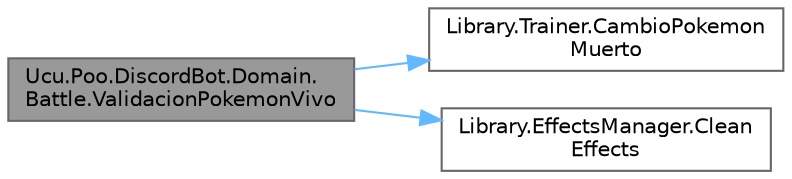 digraph "Ucu.Poo.DiscordBot.Domain.Battle.ValidacionPokemonVivo"
{
 // INTERACTIVE_SVG=YES
 // LATEX_PDF_SIZE
  bgcolor="transparent";
  edge [fontname=Helvetica,fontsize=10,labelfontname=Helvetica,labelfontsize=10];
  node [fontname=Helvetica,fontsize=10,shape=box,height=0.2,width=0.4];
  rankdir="LR";
  Node1 [id="Node000001",label="Ucu.Poo.DiscordBot.Domain.\lBattle.ValidacionPokemonVivo",height=0.2,width=0.4,color="gray40", fillcolor="grey60", style="filled", fontcolor="black",tooltip="Valida el estado de los Pokémon activos de ambos jugadores. Si alguno de los Pokémon está muerto (vid..."];
  Node1 -> Node2 [id="edge1_Node000001_Node000002",color="steelblue1",style="solid",tooltip=" "];
  Node2 [id="Node000002",label="Library.Trainer.CambioPokemon\lMuerto",height=0.2,width=0.4,color="grey40", fillcolor="white", style="filled",URL="$classLibrary_1_1Trainer.html#a40e8a32f4e61e51a2b38dfb9ea2001cf",tooltip="Cambia al siguiente Pokémon disponible en el equipo si el Pokémon activo está muerto."];
  Node1 -> Node3 [id="edge2_Node000001_Node000003",color="steelblue1",style="solid",tooltip=" "];
  Node3 [id="Node000003",label="Library.EffectsManager.Clean\lEffects",height=0.2,width=0.4,color="grey40", fillcolor="white", style="filled",URL="$classLibrary_1_1EffectsManager.html#a2f2cf03bd3ebcf2e2274f67d85ce9cd5",tooltip="Limpia todos los efectos activos de un Pokémon."];
}
